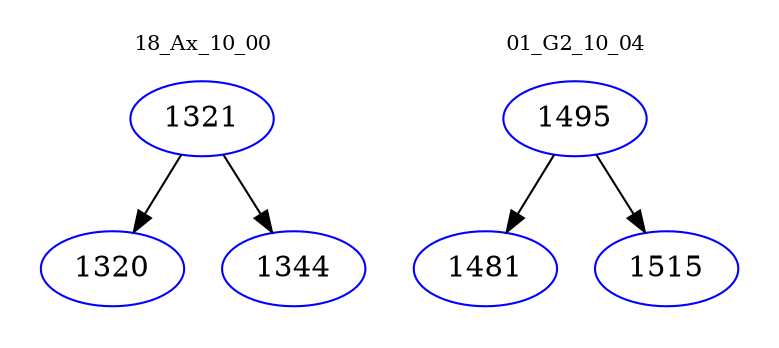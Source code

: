 digraph{
subgraph cluster_0 {
color = white
label = "18_Ax_10_00";
fontsize=10;
T0_1321 [label="1321", color="blue"]
T0_1321 -> T0_1320 [color="black"]
T0_1320 [label="1320", color="blue"]
T0_1321 -> T0_1344 [color="black"]
T0_1344 [label="1344", color="blue"]
}
subgraph cluster_1 {
color = white
label = "01_G2_10_04";
fontsize=10;
T1_1495 [label="1495", color="blue"]
T1_1495 -> T1_1481 [color="black"]
T1_1481 [label="1481", color="blue"]
T1_1495 -> T1_1515 [color="black"]
T1_1515 [label="1515", color="blue"]
}
}
